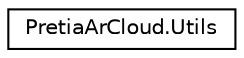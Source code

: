 digraph "Graphical Class Hierarchy"
{
 // LATEX_PDF_SIZE
  edge [fontname="Helvetica",fontsize="10",labelfontname="Helvetica",labelfontsize="10"];
  node [fontname="Helvetica",fontsize="10",shape=record];
  rankdir="LR";
  Node0 [label="PretiaArCloud.Utils",height=0.2,width=0.4,color="black", fillcolor="white", style="filled",URL="$classPretiaArCloud_1_1Utils.html",tooltip=" "];
}

